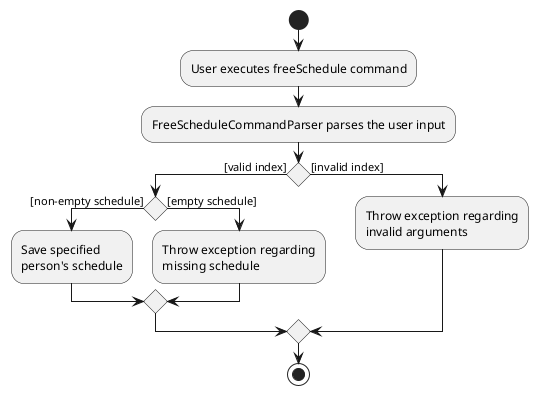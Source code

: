 @startuml
start
:User executes freeSchedule command;

:FreeScheduleCommandParser parses the user input;

if () then ([valid index])
    if () then ([non-empty schedule])
    :Save specified
    person's schedule;
    else ([empty schedule])
    :Throw exception regarding
    missing schedule;
    endif
else ([invalid index])
    :Throw exception regarding
    invalid arguments;
endif
stop
@enduml
